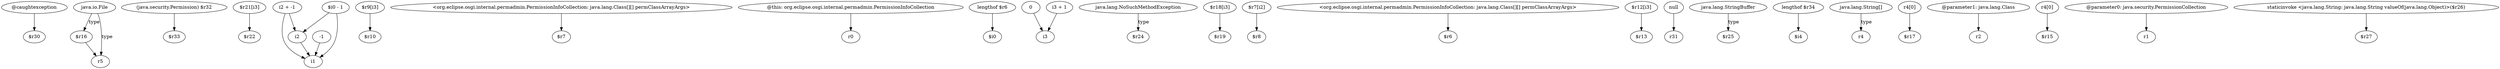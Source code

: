 digraph g {
0[label="@caughtexception"]
1[label="$r30"]
0->1[label=""]
2[label="$r16"]
3[label="r5"]
2->3[label=""]
4[label="(java.security.Permission) $r32"]
5[label="$r33"]
4->5[label=""]
6[label="$r21[i3]"]
7[label="$r22"]
6->7[label=""]
8[label="i2"]
9[label="i1"]
8->9[label=""]
10[label="java.io.File"]
10->2[label="type"]
11[label="$r9[i3]"]
12[label="$r10"]
11->12[label=""]
13[label="<org.eclipse.osgi.internal.permadmin.PermissionInfoCollection: java.lang.Class[][] permClassArrayArgs>"]
14[label="$r7"]
13->14[label=""]
15[label="@this: org.eclipse.osgi.internal.permadmin.PermissionInfoCollection"]
16[label="r0"]
15->16[label=""]
17[label="lengthof $r6"]
18[label="$i0"]
17->18[label=""]
19[label="0"]
20[label="i3"]
19->20[label=""]
21[label="i3 + 1"]
21->20[label=""]
22[label="i2 + -1"]
22->9[label=""]
23[label="java.lang.NoSuchMethodException"]
24[label="$r24"]
23->24[label="type"]
25[label="$r18[i3]"]
26[label="$r19"]
25->26[label=""]
27[label="$r7[i2]"]
28[label="$r8"]
27->28[label=""]
29[label="-1"]
29->9[label=""]
30[label="<org.eclipse.osgi.internal.permadmin.PermissionInfoCollection: java.lang.Class[][] permClassArrayArgs>"]
31[label="$r6"]
30->31[label=""]
32[label="$r12[i3]"]
33[label="$r13"]
32->33[label=""]
34[label="null"]
35[label="r31"]
34->35[label=""]
36[label="java.lang.StringBuffer"]
37[label="$r25"]
36->37[label="type"]
38[label="lengthof $r34"]
39[label="$i4"]
38->39[label=""]
40[label="$i0 - 1"]
40->9[label=""]
41[label="java.lang.String[]"]
42[label="r4"]
41->42[label="type"]
10->3[label="type"]
22->8[label=""]
43[label="r4[0]"]
44[label="$r17"]
43->44[label=""]
45[label="@parameter1: java.lang.Class"]
46[label="r2"]
45->46[label=""]
47[label="r4[0]"]
48[label="$r15"]
47->48[label=""]
49[label="@parameter0: java.security.PermissionCollection"]
50[label="r1"]
49->50[label=""]
40->8[label=""]
51[label="staticinvoke <java.lang.String: java.lang.String valueOf(java.lang.Object)>($r26)"]
52[label="$r27"]
51->52[label=""]
}